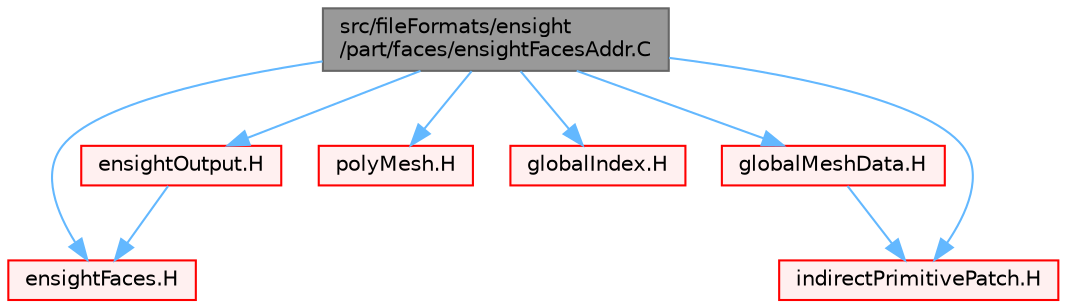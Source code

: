 digraph "src/fileFormats/ensight/part/faces/ensightFacesAddr.C"
{
 // LATEX_PDF_SIZE
  bgcolor="transparent";
  edge [fontname=Helvetica,fontsize=10,labelfontname=Helvetica,labelfontsize=10];
  node [fontname=Helvetica,fontsize=10,shape=box,height=0.2,width=0.4];
  Node1 [id="Node000001",label="src/fileFormats/ensight\l/part/faces/ensightFacesAddr.C",height=0.2,width=0.4,color="gray40", fillcolor="grey60", style="filled", fontcolor="black",tooltip=" "];
  Node1 -> Node2 [id="edge1_Node000001_Node000002",color="steelblue1",style="solid",tooltip=" "];
  Node2 [id="Node000002",label="ensightFaces.H",height=0.2,width=0.4,color="red", fillcolor="#FFF0F0", style="filled",URL="$ensightFaces_8H.html",tooltip=" "];
  Node1 -> Node225 [id="edge2_Node000001_Node000225",color="steelblue1",style="solid",tooltip=" "];
  Node225 [id="Node000225",label="ensightOutput.H",height=0.2,width=0.4,color="red", fillcolor="#FFF0F0", style="filled",URL="$ensightOutput_8H.html",tooltip=" "];
  Node225 -> Node2 [id="edge3_Node000225_Node000002",color="steelblue1",style="solid",tooltip=" "];
  Node1 -> Node233 [id="edge4_Node000001_Node000233",color="steelblue1",style="solid",tooltip=" "];
  Node233 [id="Node000233",label="polyMesh.H",height=0.2,width=0.4,color="red", fillcolor="#FFF0F0", style="filled",URL="$polyMesh_8H.html",tooltip=" "];
  Node1 -> Node299 [id="edge5_Node000001_Node000299",color="steelblue1",style="solid",tooltip=" "];
  Node299 [id="Node000299",label="globalIndex.H",height=0.2,width=0.4,color="red", fillcolor="#FFF0F0", style="filled",URL="$globalIndex_8H.html",tooltip=" "];
  Node1 -> Node302 [id="edge6_Node000001_Node000302",color="steelblue1",style="solid",tooltip=" "];
  Node302 [id="Node000302",label="globalMeshData.H",height=0.2,width=0.4,color="red", fillcolor="#FFF0F0", style="filled",URL="$globalMeshData_8H.html",tooltip=" "];
  Node302 -> Node305 [id="edge7_Node000302_Node000305",color="steelblue1",style="solid",tooltip=" "];
  Node305 [id="Node000305",label="indirectPrimitivePatch.H",height=0.2,width=0.4,color="red", fillcolor="#FFF0F0", style="filled",URL="$indirectPrimitivePatch_8H.html",tooltip=" "];
  Node1 -> Node305 [id="edge8_Node000001_Node000305",color="steelblue1",style="solid",tooltip=" "];
}
